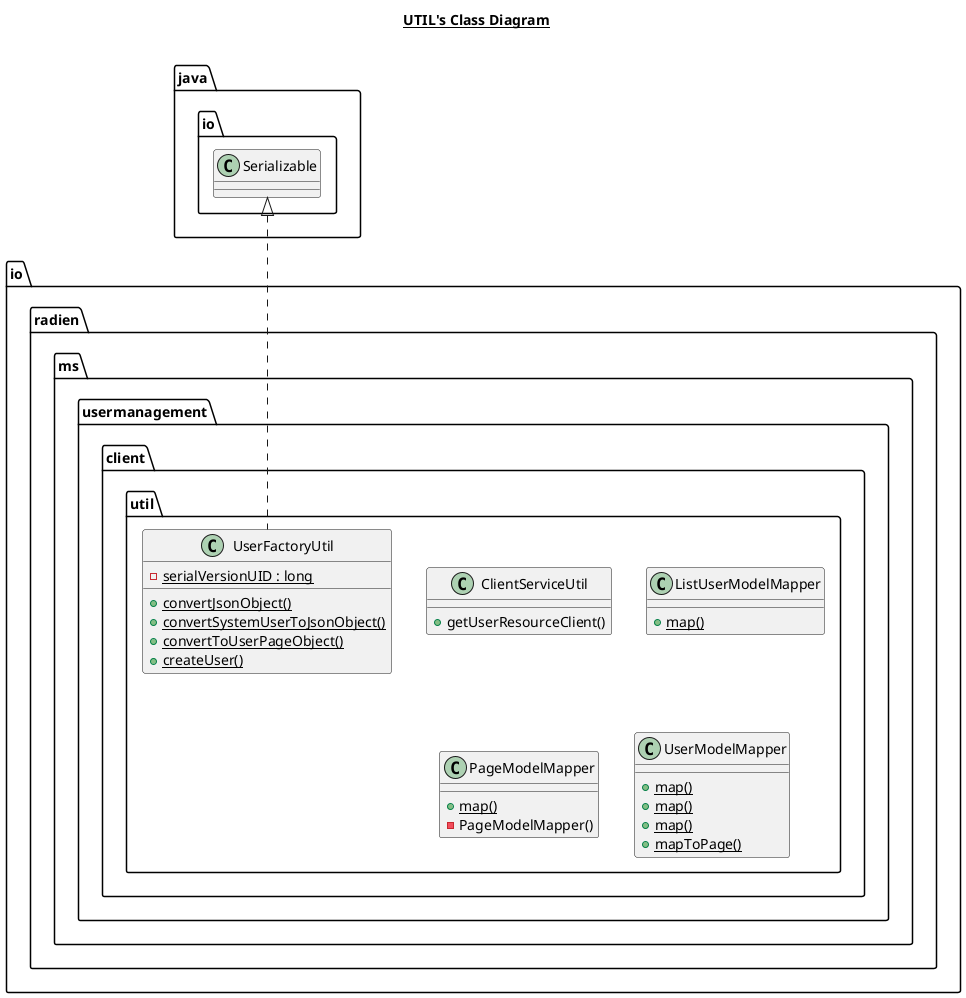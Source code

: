 @startuml

title __UTIL's Class Diagram__\n

  namespace io.radien.ms.usermanagement.client {
    namespace util {
      class io.radien.ms.usermanagement.client.util.ClientServiceUtil {
          + getUserResourceClient()
      }
    }
  }
  

  namespace io.radien.ms.usermanagement.client {
    namespace util {
      class io.radien.ms.usermanagement.client.util.ListUserModelMapper {
          {static} + map()
      }
    }
  }
  

  namespace io.radien.ms.usermanagement.client {
    namespace util {
      class io.radien.ms.usermanagement.client.util.PageModelMapper {
          {static} + map()
          - PageModelMapper()
      }
    }
  }
  

  namespace io.radien.ms.usermanagement.client {
    namespace util {
      class io.radien.ms.usermanagement.client.util.UserFactoryUtil {
          {static} - serialVersionUID : long
          {static} + convertJsonObject()
          {static} + convertSystemUserToJsonObject()
          {static} + convertToUserPageObject()
          {static} + createUser()
      }
    }
  }
  

  namespace io.radien.ms.usermanagement.client {
    namespace util {
      class io.radien.ms.usermanagement.client.util.UserModelMapper {
          {static} + map()
          {static} + map()
          {static} + map()
          {static} + mapToPage()
      }
    }
  }
  

  io.radien.ms.usermanagement.client.util.UserFactoryUtil .up.|> java.io.Serializable







@enduml
